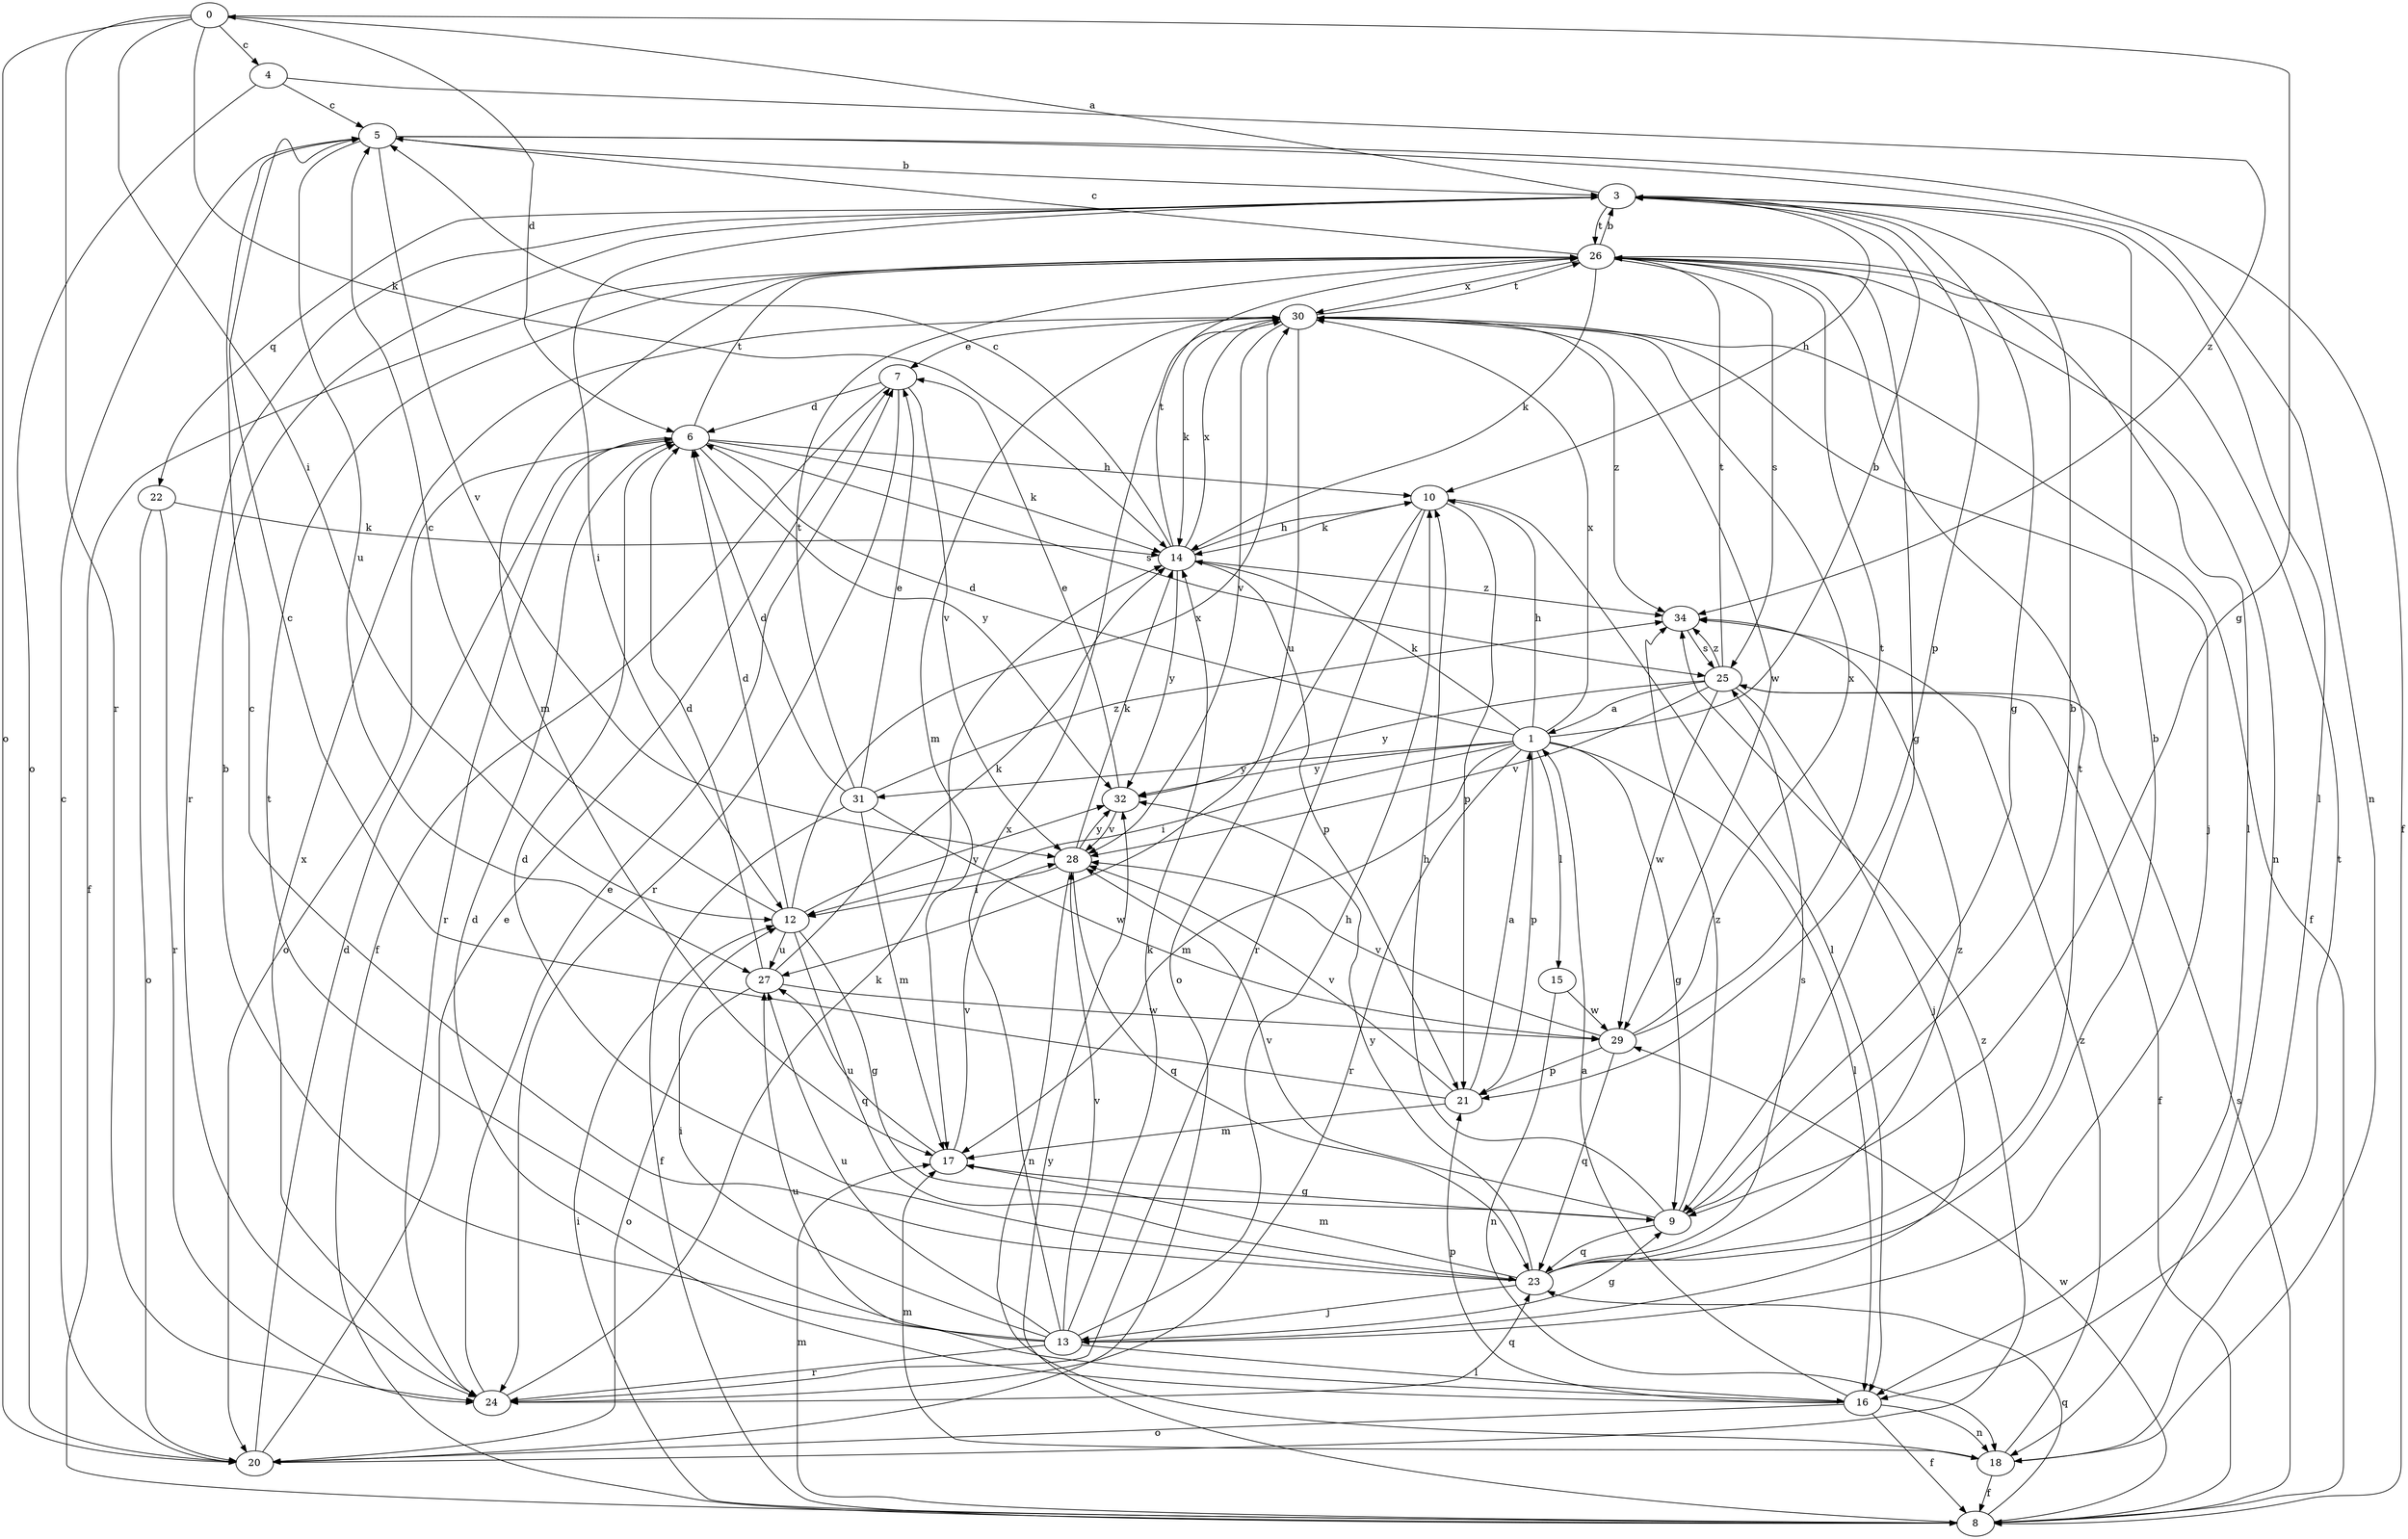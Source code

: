 strict digraph  {
0;
1;
3;
4;
5;
6;
7;
8;
9;
10;
12;
13;
14;
15;
16;
17;
18;
20;
21;
22;
23;
24;
25;
26;
27;
28;
29;
30;
31;
32;
34;
0 -> 4  [label=c];
0 -> 6  [label=d];
0 -> 9  [label=g];
0 -> 12  [label=i];
0 -> 14  [label=k];
0 -> 20  [label=o];
0 -> 24  [label=r];
1 -> 3  [label=b];
1 -> 6  [label=d];
1 -> 9  [label=g];
1 -> 10  [label=h];
1 -> 12  [label=i];
1 -> 14  [label=k];
1 -> 15  [label=l];
1 -> 16  [label=l];
1 -> 17  [label=m];
1 -> 21  [label=p];
1 -> 24  [label=r];
1 -> 30  [label=x];
1 -> 31  [label=y];
1 -> 32  [label=y];
3 -> 0  [label=a];
3 -> 9  [label=g];
3 -> 10  [label=h];
3 -> 12  [label=i];
3 -> 16  [label=l];
3 -> 21  [label=p];
3 -> 22  [label=q];
3 -> 24  [label=r];
3 -> 26  [label=t];
4 -> 5  [label=c];
4 -> 20  [label=o];
4 -> 34  [label=z];
5 -> 3  [label=b];
5 -> 8  [label=f];
5 -> 18  [label=n];
5 -> 27  [label=u];
5 -> 28  [label=v];
6 -> 10  [label=h];
6 -> 14  [label=k];
6 -> 20  [label=o];
6 -> 24  [label=r];
6 -> 25  [label=s];
6 -> 26  [label=t];
6 -> 32  [label=y];
7 -> 6  [label=d];
7 -> 8  [label=f];
7 -> 24  [label=r];
7 -> 28  [label=v];
8 -> 12  [label=i];
8 -> 17  [label=m];
8 -> 23  [label=q];
8 -> 25  [label=s];
8 -> 29  [label=w];
8 -> 32  [label=y];
9 -> 3  [label=b];
9 -> 10  [label=h];
9 -> 23  [label=q];
9 -> 28  [label=v];
9 -> 34  [label=z];
10 -> 14  [label=k];
10 -> 16  [label=l];
10 -> 20  [label=o];
10 -> 21  [label=p];
10 -> 24  [label=r];
12 -> 5  [label=c];
12 -> 6  [label=d];
12 -> 9  [label=g];
12 -> 23  [label=q];
12 -> 27  [label=u];
12 -> 30  [label=x];
12 -> 32  [label=y];
13 -> 3  [label=b];
13 -> 9  [label=g];
13 -> 10  [label=h];
13 -> 12  [label=i];
13 -> 14  [label=k];
13 -> 16  [label=l];
13 -> 24  [label=r];
13 -> 26  [label=t];
13 -> 27  [label=u];
13 -> 28  [label=v];
13 -> 30  [label=x];
14 -> 5  [label=c];
14 -> 10  [label=h];
14 -> 21  [label=p];
14 -> 26  [label=t];
14 -> 30  [label=x];
14 -> 32  [label=y];
14 -> 34  [label=z];
15 -> 18  [label=n];
15 -> 29  [label=w];
16 -> 1  [label=a];
16 -> 6  [label=d];
16 -> 8  [label=f];
16 -> 18  [label=n];
16 -> 20  [label=o];
16 -> 21  [label=p];
16 -> 27  [label=u];
17 -> 9  [label=g];
17 -> 27  [label=u];
17 -> 28  [label=v];
18 -> 8  [label=f];
18 -> 17  [label=m];
18 -> 26  [label=t];
18 -> 34  [label=z];
20 -> 5  [label=c];
20 -> 6  [label=d];
20 -> 7  [label=e];
20 -> 34  [label=z];
21 -> 1  [label=a];
21 -> 5  [label=c];
21 -> 17  [label=m];
21 -> 28  [label=v];
22 -> 14  [label=k];
22 -> 20  [label=o];
22 -> 24  [label=r];
23 -> 3  [label=b];
23 -> 5  [label=c];
23 -> 6  [label=d];
23 -> 13  [label=j];
23 -> 17  [label=m];
23 -> 25  [label=s];
23 -> 26  [label=t];
23 -> 32  [label=y];
23 -> 34  [label=z];
24 -> 7  [label=e];
24 -> 14  [label=k];
24 -> 23  [label=q];
24 -> 30  [label=x];
25 -> 1  [label=a];
25 -> 8  [label=f];
25 -> 13  [label=j];
25 -> 26  [label=t];
25 -> 28  [label=v];
25 -> 29  [label=w];
25 -> 32  [label=y];
25 -> 34  [label=z];
26 -> 3  [label=b];
26 -> 5  [label=c];
26 -> 8  [label=f];
26 -> 9  [label=g];
26 -> 14  [label=k];
26 -> 16  [label=l];
26 -> 17  [label=m];
26 -> 18  [label=n];
26 -> 25  [label=s];
26 -> 30  [label=x];
27 -> 6  [label=d];
27 -> 14  [label=k];
27 -> 20  [label=o];
27 -> 29  [label=w];
28 -> 12  [label=i];
28 -> 14  [label=k];
28 -> 18  [label=n];
28 -> 23  [label=q];
28 -> 32  [label=y];
29 -> 21  [label=p];
29 -> 23  [label=q];
29 -> 26  [label=t];
29 -> 28  [label=v];
29 -> 30  [label=x];
30 -> 7  [label=e];
30 -> 8  [label=f];
30 -> 13  [label=j];
30 -> 14  [label=k];
30 -> 17  [label=m];
30 -> 26  [label=t];
30 -> 27  [label=u];
30 -> 28  [label=v];
30 -> 29  [label=w];
30 -> 34  [label=z];
31 -> 6  [label=d];
31 -> 7  [label=e];
31 -> 8  [label=f];
31 -> 17  [label=m];
31 -> 26  [label=t];
31 -> 29  [label=w];
31 -> 34  [label=z];
32 -> 7  [label=e];
32 -> 28  [label=v];
34 -> 25  [label=s];
}
